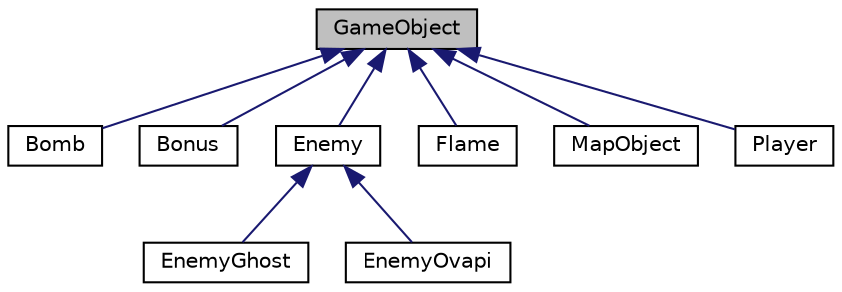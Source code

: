 digraph "GameObject"
{
 // LATEX_PDF_SIZE
  edge [fontname="Helvetica",fontsize="10",labelfontname="Helvetica",labelfontsize="10"];
  node [fontname="Helvetica",fontsize="10",shape=record];
  Node1 [label="GameObject",height=0.2,width=0.4,color="black", fillcolor="grey75", style="filled", fontcolor="black",tooltip="Base class for all entities in the game."];
  Node1 -> Node2 [dir="back",color="midnightblue",fontsize="10",style="solid",fontname="Helvetica"];
  Node2 [label="Bomb",height=0.2,width=0.4,color="black", fillcolor="white", style="filled",URL="$classBomb.html",tooltip="Class, which manages bomb placement for the Player, extends GameObject."];
  Node1 -> Node3 [dir="back",color="midnightblue",fontsize="10",style="solid",fontname="Helvetica"];
  Node3 [label="Bonus",height=0.2,width=0.4,color="black", fillcolor="white", style="filled",URL="$classBonus.html",tooltip="Class which defines a behaviour for bonuses. Bonus can be randomly spawned after the wall explosion...."];
  Node1 -> Node4 [dir="back",color="midnightblue",fontsize="10",style="solid",fontname="Helvetica"];
  Node4 [label="Enemy",height=0.2,width=0.4,color="black", fillcolor="white", style="filled",URL="$classEnemy.html",tooltip="Class for defining common behaviour for the enemy, extends GameObject."];
  Node4 -> Node5 [dir="back",color="midnightblue",fontsize="10",style="solid",fontname="Helvetica"];
  Node5 [label="EnemyGhost",height=0.2,width=0.4,color="black", fillcolor="white", style="filled",URL="$classEnemyGhost.html",tooltip="Enemy type which can walk through."];
  Node4 -> Node6 [dir="back",color="midnightblue",fontsize="10",style="solid",fontname="Helvetica"];
  Node6 [label="EnemyOvapi",height=0.2,width=0.4,color="black", fillcolor="white", style="filled",URL="$classEnemyOvapi.html",tooltip="Smart type of an Enemy, uses BFS to find the shortest path to a Player, extends Enemy."];
  Node1 -> Node7 [dir="back",color="midnightblue",fontsize="10",style="solid",fontname="Helvetica"];
  Node7 [label="Flame",height=0.2,width=0.4,color="black", fillcolor="white", style="filled",URL="$classFlame.html",tooltip="Class which describes a behaviour of a flame object, which is created after the bomb explosion,..."];
  Node1 -> Node8 [dir="back",color="midnightblue",fontsize="10",style="solid",fontname="Helvetica"];
  Node8 [label="MapObject",height=0.2,width=0.4,color="black", fillcolor="white", style="filled",URL="$classMapObject.html",tooltip="Class for map objects, extends GameObject."];
  Node1 -> Node9 [dir="back",color="midnightblue",fontsize="10",style="solid",fontname="Helvetica"];
  Node9 [label="Player",height=0.2,width=0.4,color="black", fillcolor="white", style="filled",URL="$classPlayer.html",tooltip="Class for defining player`s behaviour."];
}
